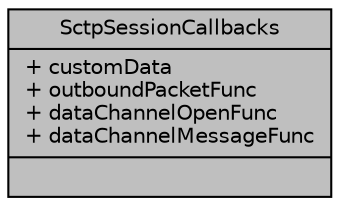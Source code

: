 digraph "SctpSessionCallbacks"
{
 // LATEX_PDF_SIZE
  edge [fontname="Helvetica",fontsize="10",labelfontname="Helvetica",labelfontsize="10"];
  node [fontname="Helvetica",fontsize="10",shape=record];
  Node1 [label="{SctpSessionCallbacks\n|+ customData\l+ outboundPacketFunc\l+ dataChannelOpenFunc\l+ dataChannelMessageFunc\l|}",height=0.2,width=0.4,color="black", fillcolor="grey75", style="filled", fontcolor="black",tooltip=" "];
}
